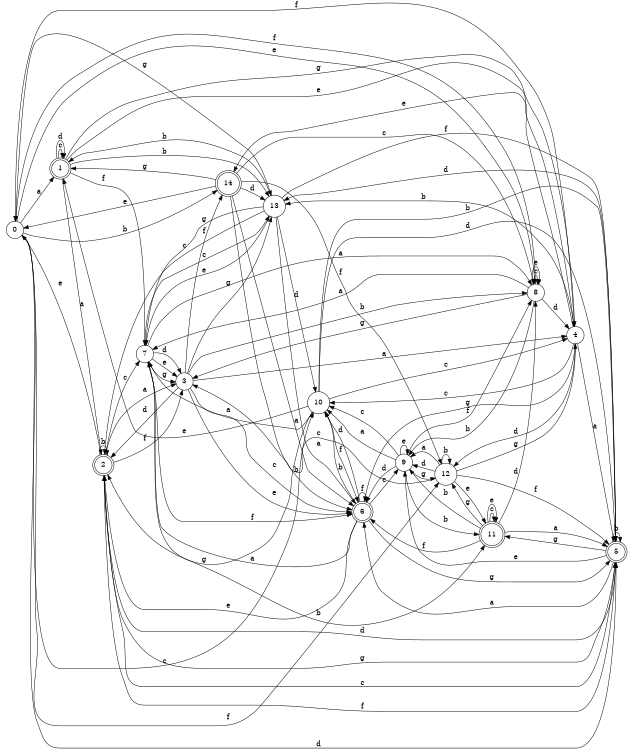 digraph n12_2 {
__start0 [label="" shape="none"];

rankdir=LR;
size="8,5";

s0 [style="filled", color="black", fillcolor="white" shape="circle", label="0"];
s1 [style="rounded,filled", color="black", fillcolor="white" shape="doublecircle", label="1"];
s2 [style="rounded,filled", color="black", fillcolor="white" shape="doublecircle", label="2"];
s3 [style="filled", color="black", fillcolor="white" shape="circle", label="3"];
s4 [style="filled", color="black", fillcolor="white" shape="circle", label="4"];
s5 [style="rounded,filled", color="black", fillcolor="white" shape="doublecircle", label="5"];
s6 [style="rounded,filled", color="black", fillcolor="white" shape="doublecircle", label="6"];
s7 [style="filled", color="black", fillcolor="white" shape="circle", label="7"];
s8 [style="filled", color="black", fillcolor="white" shape="circle", label="8"];
s9 [style="filled", color="black", fillcolor="white" shape="circle", label="9"];
s10 [style="filled", color="black", fillcolor="white" shape="circle", label="10"];
s11 [style="rounded,filled", color="black", fillcolor="white" shape="doublecircle", label="11"];
s12 [style="filled", color="black", fillcolor="white" shape="circle", label="12"];
s13 [style="filled", color="black", fillcolor="white" shape="circle", label="13"];
s14 [style="rounded,filled", color="black", fillcolor="white" shape="doublecircle", label="14"];
s0 -> s1 [label="a"];
s0 -> s14 [label="b"];
s0 -> s10 [label="c"];
s0 -> s5 [label="d"];
s0 -> s8 [label="e"];
s0 -> s12 [label="f"];
s0 -> s13 [label="g"];
s1 -> s2 [label="a"];
s1 -> s13 [label="b"];
s1 -> s1 [label="c"];
s1 -> s1 [label="d"];
s1 -> s4 [label="e"];
s1 -> s7 [label="f"];
s1 -> s4 [label="g"];
s2 -> s3 [label="a"];
s2 -> s2 [label="b"];
s2 -> s7 [label="c"];
s2 -> s5 [label="d"];
s2 -> s0 [label="e"];
s2 -> s3 [label="f"];
s2 -> s5 [label="g"];
s3 -> s4 [label="a"];
s3 -> s8 [label="b"];
s3 -> s6 [label="c"];
s3 -> s2 [label="d"];
s3 -> s6 [label="e"];
s3 -> s14 [label="f"];
s3 -> s13 [label="g"];
s4 -> s5 [label="a"];
s4 -> s13 [label="b"];
s4 -> s10 [label="c"];
s4 -> s12 [label="d"];
s4 -> s14 [label="e"];
s4 -> s0 [label="f"];
s4 -> s6 [label="g"];
s5 -> s6 [label="a"];
s5 -> s5 [label="b"];
s5 -> s2 [label="c"];
s5 -> s13 [label="d"];
s5 -> s9 [label="e"];
s5 -> s2 [label="f"];
s5 -> s11 [label="g"];
s6 -> s7 [label="a"];
s6 -> s10 [label="b"];
s6 -> s9 [label="c"];
s6 -> s10 [label="d"];
s6 -> s2 [label="e"];
s6 -> s6 [label="f"];
s6 -> s5 [label="g"];
s7 -> s8 [label="a"];
s7 -> s11 [label="b"];
s7 -> s13 [label="c"];
s7 -> s3 [label="d"];
s7 -> s3 [label="e"];
s7 -> s6 [label="f"];
s7 -> s3 [label="g"];
s8 -> s7 [label="a"];
s8 -> s9 [label="b"];
s8 -> s8 [label="c"];
s8 -> s4 [label="d"];
s8 -> s8 [label="e"];
s8 -> s0 [label="f"];
s8 -> s3 [label="g"];
s9 -> s10 [label="a"];
s9 -> s11 [label="b"];
s9 -> s10 [label="c"];
s9 -> s6 [label="d"];
s9 -> s9 [label="e"];
s9 -> s8 [label="f"];
s9 -> s12 [label="g"];
s10 -> s7 [label="a"];
s10 -> s5 [label="b"];
s10 -> s4 [label="c"];
s10 -> s5 [label="d"];
s10 -> s1 [label="e"];
s10 -> s6 [label="f"];
s10 -> s2 [label="g"];
s11 -> s5 [label="a"];
s11 -> s9 [label="b"];
s11 -> s11 [label="c"];
s11 -> s8 [label="d"];
s11 -> s11 [label="e"];
s11 -> s6 [label="f"];
s11 -> s12 [label="g"];
s12 -> s9 [label="a"];
s12 -> s12 [label="b"];
s12 -> s3 [label="c"];
s12 -> s9 [label="d"];
s12 -> s11 [label="e"];
s12 -> s5 [label="f"];
s12 -> s4 [label="g"];
s13 -> s6 [label="a"];
s13 -> s1 [label="b"];
s13 -> s2 [label="c"];
s13 -> s10 [label="d"];
s13 -> s7 [label="e"];
s13 -> s5 [label="f"];
s13 -> s7 [label="g"];
s14 -> s6 [label="a"];
s14 -> s6 [label="b"];
s14 -> s8 [label="c"];
s14 -> s13 [label="d"];
s14 -> s0 [label="e"];
s14 -> s12 [label="f"];
s14 -> s1 [label="g"];

}